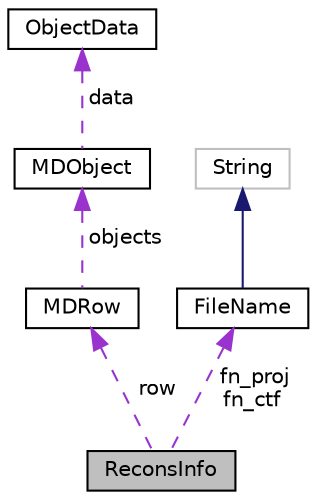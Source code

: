 digraph "ReconsInfo"
{
  edge [fontname="Helvetica",fontsize="10",labelfontname="Helvetica",labelfontsize="10"];
  node [fontname="Helvetica",fontsize="10",shape=record];
  Node1 [label="ReconsInfo",height=0.2,width=0.4,color="black", fillcolor="grey75", style="filled", fontcolor="black"];
  Node2 -> Node1 [dir="back",color="darkorchid3",fontsize="10",style="dashed",label=" row" ,fontname="Helvetica"];
  Node2 [label="MDRow",height=0.2,width=0.4,color="black", fillcolor="white", style="filled",URL="$classMDRow.html"];
  Node3 -> Node2 [dir="back",color="darkorchid3",fontsize="10",style="dashed",label=" objects" ,fontname="Helvetica"];
  Node3 [label="MDObject",height=0.2,width=0.4,color="black", fillcolor="white", style="filled",URL="$classMDObject.html"];
  Node4 -> Node3 [dir="back",color="darkorchid3",fontsize="10",style="dashed",label=" data" ,fontname="Helvetica"];
  Node4 [label="ObjectData",height=0.2,width=0.4,color="black", fillcolor="white", style="filled",URL="$unionObjectData.html"];
  Node5 -> Node1 [dir="back",color="darkorchid3",fontsize="10",style="dashed",label=" fn_proj\nfn_ctf" ,fontname="Helvetica"];
  Node5 [label="FileName",height=0.2,width=0.4,color="black", fillcolor="white", style="filled",URL="$classFileName.html"];
  Node6 -> Node5 [dir="back",color="midnightblue",fontsize="10",style="solid",fontname="Helvetica"];
  Node6 [label="String",height=0.2,width=0.4,color="grey75", fillcolor="white", style="filled"];
}
